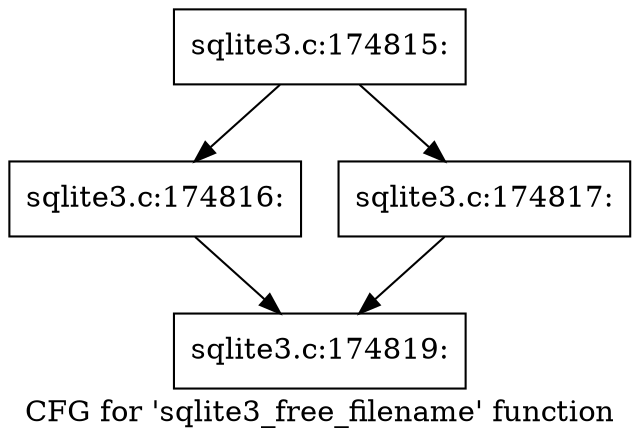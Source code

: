 digraph "CFG for 'sqlite3_free_filename' function" {
	label="CFG for 'sqlite3_free_filename' function";

	Node0x55c0f6afa170 [shape=record,label="{sqlite3.c:174815:}"];
	Node0x55c0f6afa170 -> Node0x55c0f6afa4d0;
	Node0x55c0f6afa170 -> Node0x55c0f6afa520;
	Node0x55c0f6afa4d0 [shape=record,label="{sqlite3.c:174816:}"];
	Node0x55c0f6afa4d0 -> Node0x55c0f6afa380;
	Node0x55c0f6afa520 [shape=record,label="{sqlite3.c:174817:}"];
	Node0x55c0f6afa520 -> Node0x55c0f6afa380;
	Node0x55c0f6afa380 [shape=record,label="{sqlite3.c:174819:}"];
}
